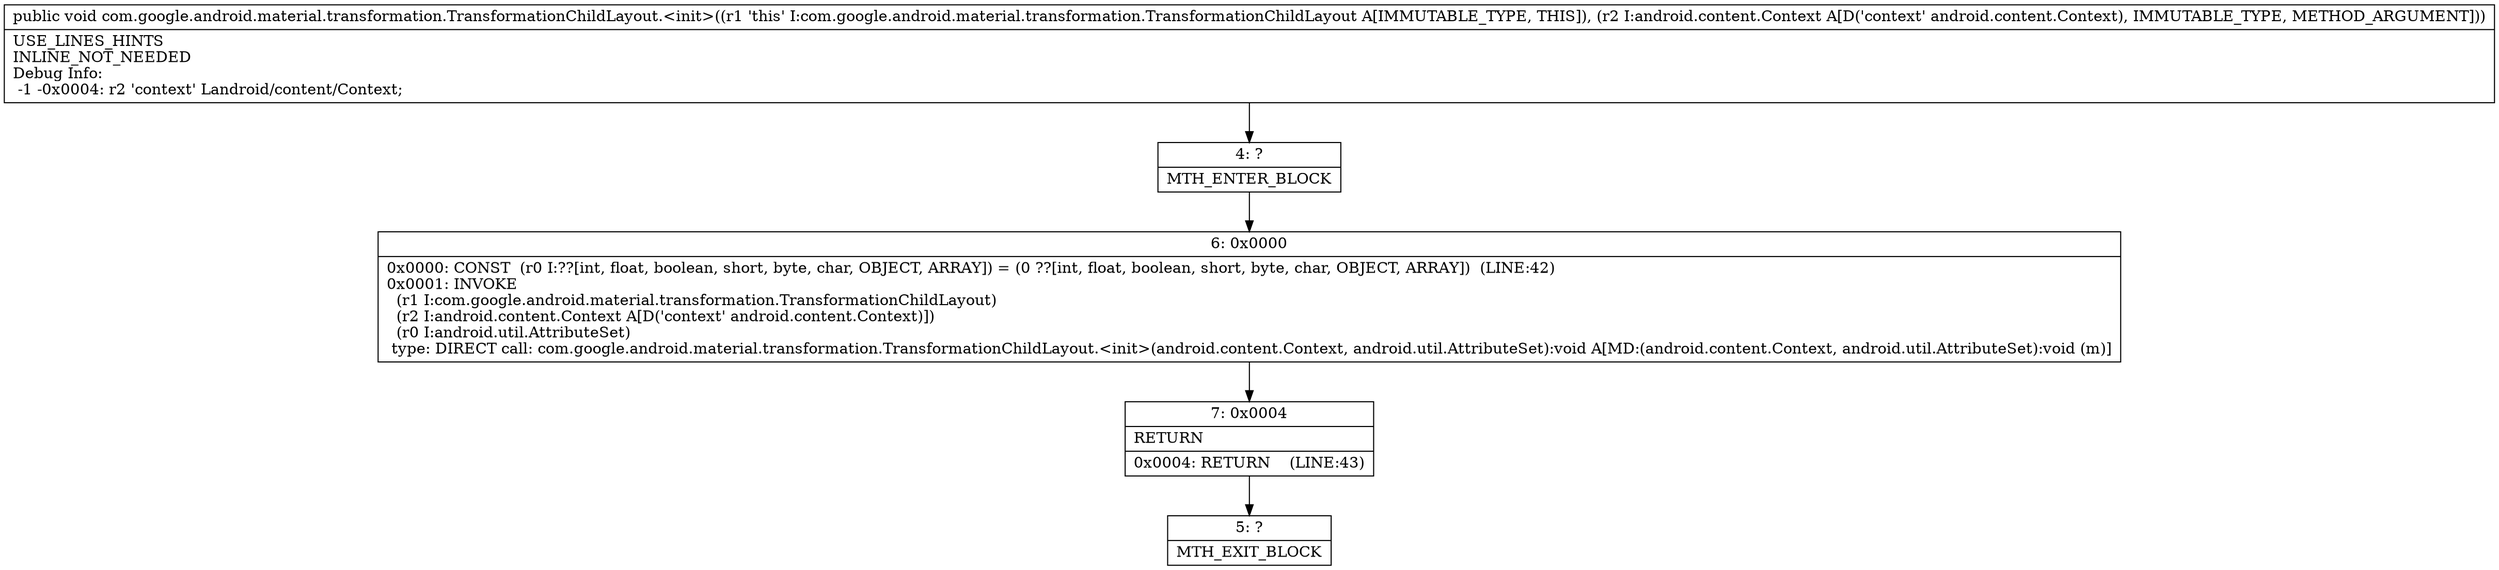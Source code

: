 digraph "CFG forcom.google.android.material.transformation.TransformationChildLayout.\<init\>(Landroid\/content\/Context;)V" {
Node_4 [shape=record,label="{4\:\ ?|MTH_ENTER_BLOCK\l}"];
Node_6 [shape=record,label="{6\:\ 0x0000|0x0000: CONST  (r0 I:??[int, float, boolean, short, byte, char, OBJECT, ARRAY]) = (0 ??[int, float, boolean, short, byte, char, OBJECT, ARRAY])  (LINE:42)\l0x0001: INVOKE  \l  (r1 I:com.google.android.material.transformation.TransformationChildLayout)\l  (r2 I:android.content.Context A[D('context' android.content.Context)])\l  (r0 I:android.util.AttributeSet)\l type: DIRECT call: com.google.android.material.transformation.TransformationChildLayout.\<init\>(android.content.Context, android.util.AttributeSet):void A[MD:(android.content.Context, android.util.AttributeSet):void (m)]\l}"];
Node_7 [shape=record,label="{7\:\ 0x0004|RETURN\l|0x0004: RETURN    (LINE:43)\l}"];
Node_5 [shape=record,label="{5\:\ ?|MTH_EXIT_BLOCK\l}"];
MethodNode[shape=record,label="{public void com.google.android.material.transformation.TransformationChildLayout.\<init\>((r1 'this' I:com.google.android.material.transformation.TransformationChildLayout A[IMMUTABLE_TYPE, THIS]), (r2 I:android.content.Context A[D('context' android.content.Context), IMMUTABLE_TYPE, METHOD_ARGUMENT]))  | USE_LINES_HINTS\lINLINE_NOT_NEEDED\lDebug Info:\l  \-1 \-0x0004: r2 'context' Landroid\/content\/Context;\l}"];
MethodNode -> Node_4;Node_4 -> Node_6;
Node_6 -> Node_7;
Node_7 -> Node_5;
}

